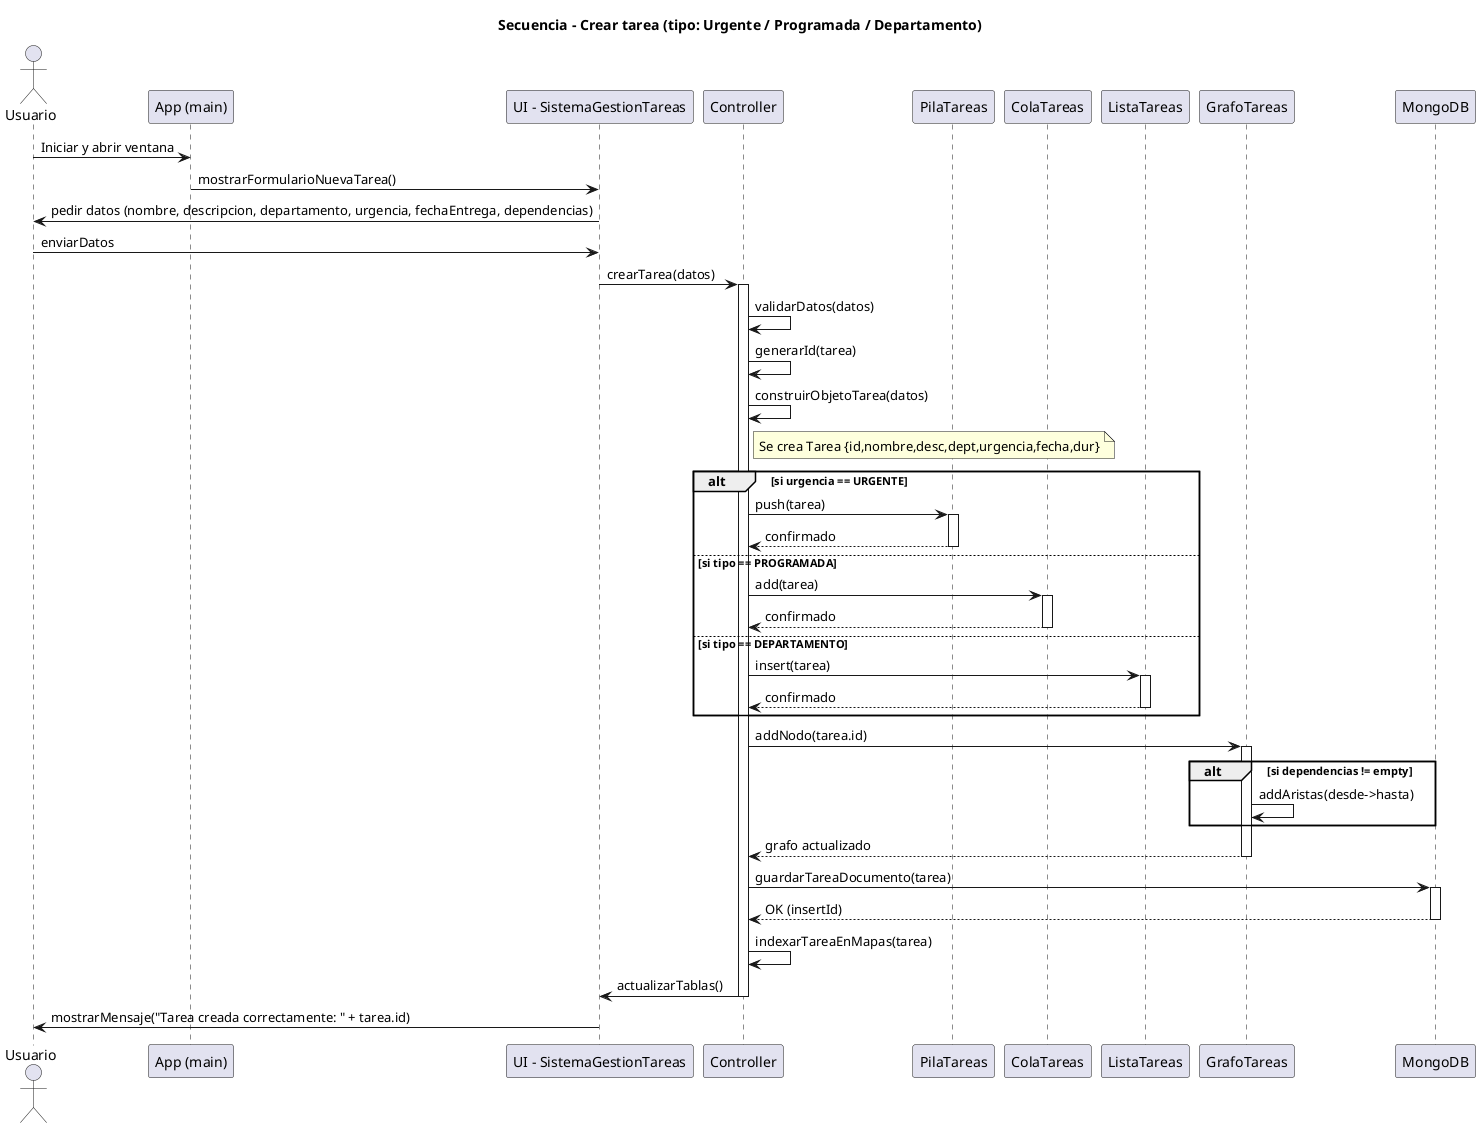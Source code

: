 @startuml
@startuml Secuencia_Crear_Tarea
title Secuencia - Crear tarea (tipo: Urgente / Programada / Departamento)
actor Usuario
participant MainApp as "App (main)"
participant UI as "UI - SistemaGestionTareas"
participant Controller as "Controller"
participant Pila as "PilaTareas"
participant Cola as "ColaTareas"
participant Lista as "ListaTareas"
participant Grafo as "GrafoTareas"
participant DB as "MongoDB"

Usuario -> MainApp: Iniciar y abrir ventana
MainApp -> UI: mostrarFormularioNuevaTarea()
UI -> Usuario: pedir datos (nombre, descripcion, departamento, urgencia, fechaEntrega, dependencias)
Usuario -> UI: enviarDatos
UI -> Controller: crearTarea(datos)
activate Controller
Controller -> Controller: validarDatos(datos)
Controller -> Controller: generarId(tarea)
Controller -> Controller: construirObjetoTarea(datos)
note right of Controller: Se crea Tarea {id,nombre,desc,dept,urgencia,fecha,dur}

alt si urgencia == URGENTE
    Controller -> Pila: push(tarea)
    activate Pila
    Pila --> Controller: confirmado
    deactivate Pila
else si tipo == PROGRAMADA
    Controller -> Cola: add(tarea)
    activate Cola
    Cola --> Controller: confirmado
    deactivate Cola
else si tipo == DEPARTAMENTO
    Controller -> Lista: insert(tarea)
    activate Lista
    Lista --> Controller: confirmado
    deactivate Lista
end

Controller -> Grafo: addNodo(tarea.id)
activate Grafo
alt si dependencias != empty
    Grafo -> Grafo: addAristas(desde->hasta)
end
Grafo --> Controller: grafo actualizado
deactivate Grafo

Controller -> DB: guardarTareaDocumento(tarea)
activate DB
DB --> Controller: OK (insertId)
deactivate DB

Controller -> Controller: indexarTareaEnMapas(tarea)
Controller -> UI: actualizarTablas()
deactivate Controller

UI -> Usuario: mostrarMensaje("Tarea creada correctamente: " + tarea.id)

@enduml
	Grafo -> Grafo: addAristas(desde->hasta)
